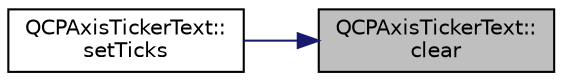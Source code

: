 digraph "QCPAxisTickerText::clear"
{
 // LATEX_PDF_SIZE
  edge [fontname="Helvetica",fontsize="10",labelfontname="Helvetica",labelfontsize="10"];
  node [fontname="Helvetica",fontsize="10",shape=record];
  rankdir="RL";
  Node1 [label="QCPAxisTickerText::\lclear",height=0.2,width=0.4,color="black", fillcolor="grey75", style="filled", fontcolor="black",tooltip=" "];
  Node1 -> Node2 [dir="back",color="midnightblue",fontsize="10",style="solid",fontname="Helvetica"];
  Node2 [label="QCPAxisTickerText::\lsetTicks",height=0.2,width=0.4,color="black", fillcolor="white", style="filled",URL="$classQCPAxisTickerText.html#a686f38f358a0cf2d9309c84c22581d9b",tooltip=" "];
}

